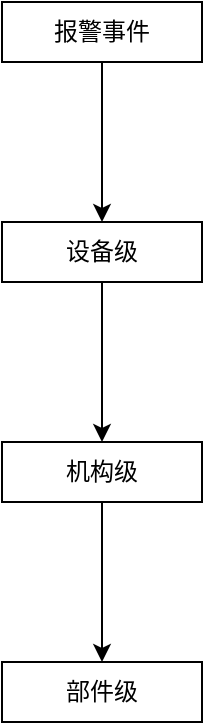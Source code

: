 <mxfile version="20.8.15" type="github">
  <diagram name="第 1 页" id="hpU_PQpTankSJTzJEH2Y">
    <mxGraphModel dx="2026" dy="1148" grid="1" gridSize="10" guides="1" tooltips="1" connect="1" arrows="1" fold="1" page="1" pageScale="1" pageWidth="827" pageHeight="1169" math="0" shadow="0">
      <root>
        <mxCell id="0" />
        <mxCell id="1" parent="0" />
        <mxCell id="TcbiW4dk2dKJhWlxmjuV-4" value="" style="edgeStyle=orthogonalEdgeStyle;rounded=0;orthogonalLoop=1;jettySize=auto;html=1;" edge="1" parent="1" source="TcbiW4dk2dKJhWlxmjuV-2" target="TcbiW4dk2dKJhWlxmjuV-3">
          <mxGeometry relative="1" as="geometry" />
        </mxCell>
        <mxCell id="TcbiW4dk2dKJhWlxmjuV-2" value="报警事件" style="rounded=0;whiteSpace=wrap;html=1;" vertex="1" parent="1">
          <mxGeometry x="170" y="230" width="100" height="30" as="geometry" />
        </mxCell>
        <mxCell id="TcbiW4dk2dKJhWlxmjuV-7" value="" style="edgeStyle=orthogonalEdgeStyle;rounded=0;orthogonalLoop=1;jettySize=auto;html=1;" edge="1" parent="1" source="TcbiW4dk2dKJhWlxmjuV-3" target="TcbiW4dk2dKJhWlxmjuV-6">
          <mxGeometry relative="1" as="geometry" />
        </mxCell>
        <mxCell id="TcbiW4dk2dKJhWlxmjuV-3" value="设备级" style="rounded=0;whiteSpace=wrap;html=1;" vertex="1" parent="1">
          <mxGeometry x="170" y="340" width="100" height="30" as="geometry" />
        </mxCell>
        <mxCell id="TcbiW4dk2dKJhWlxmjuV-9" value="" style="edgeStyle=orthogonalEdgeStyle;rounded=0;orthogonalLoop=1;jettySize=auto;html=1;" edge="1" parent="1" source="TcbiW4dk2dKJhWlxmjuV-6" target="TcbiW4dk2dKJhWlxmjuV-8">
          <mxGeometry relative="1" as="geometry" />
        </mxCell>
        <mxCell id="TcbiW4dk2dKJhWlxmjuV-6" value="机构级" style="rounded=0;whiteSpace=wrap;html=1;" vertex="1" parent="1">
          <mxGeometry x="170" y="450" width="100" height="30" as="geometry" />
        </mxCell>
        <mxCell id="TcbiW4dk2dKJhWlxmjuV-8" value="部件级" style="rounded=0;whiteSpace=wrap;html=1;" vertex="1" parent="1">
          <mxGeometry x="170" y="560" width="100" height="30" as="geometry" />
        </mxCell>
      </root>
    </mxGraphModel>
  </diagram>
</mxfile>
